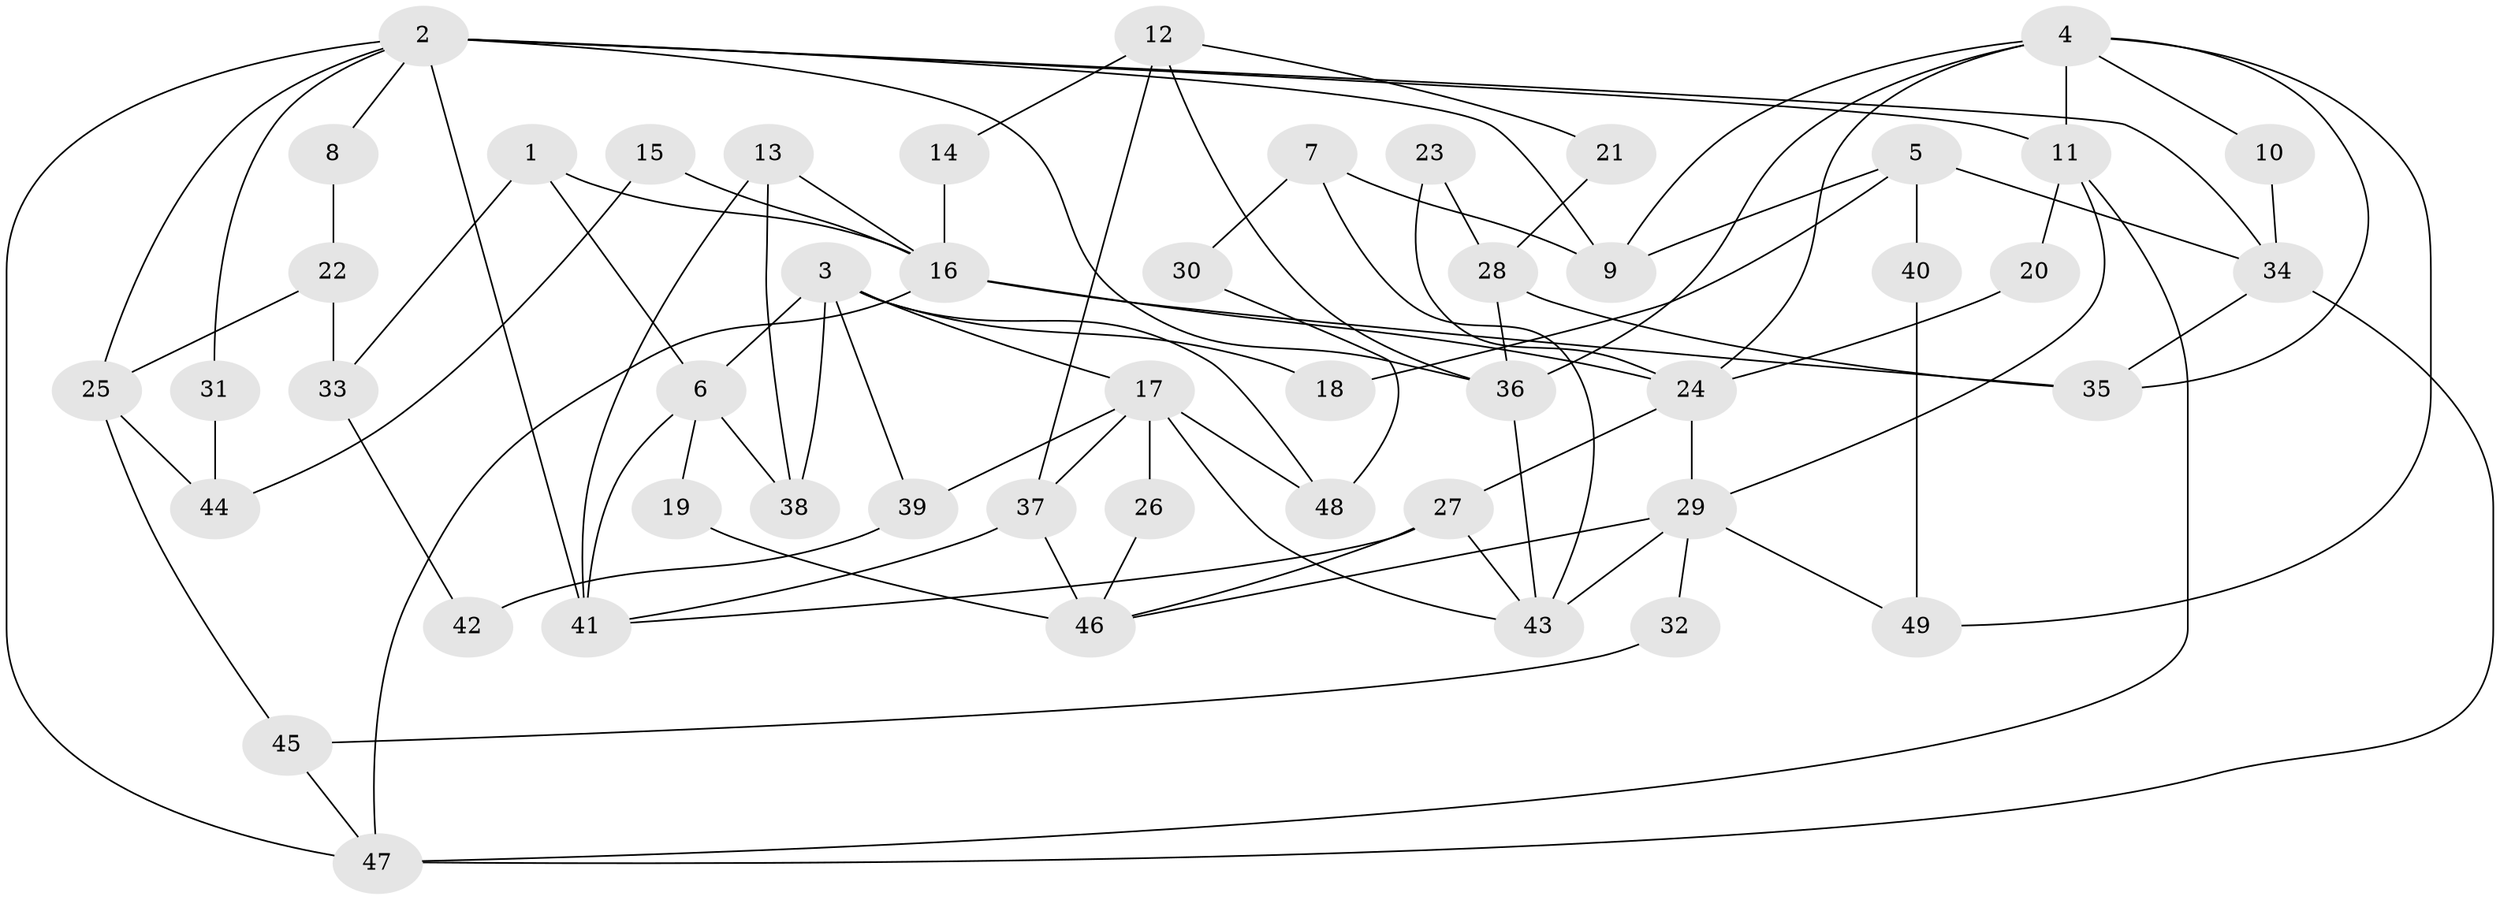 // original degree distribution, {8: 0.04081632653061224, 2: 0.25510204081632654, 5: 0.08163265306122448, 3: 0.2653061224489796, 1: 0.1836734693877551, 4: 0.15306122448979592, 6: 0.02040816326530612}
// Generated by graph-tools (version 1.1) at 2025/01/03/09/25 03:01:05]
// undirected, 49 vertices, 91 edges
graph export_dot {
graph [start="1"]
  node [color=gray90,style=filled];
  1;
  2;
  3;
  4;
  5;
  6;
  7;
  8;
  9;
  10;
  11;
  12;
  13;
  14;
  15;
  16;
  17;
  18;
  19;
  20;
  21;
  22;
  23;
  24;
  25;
  26;
  27;
  28;
  29;
  30;
  31;
  32;
  33;
  34;
  35;
  36;
  37;
  38;
  39;
  40;
  41;
  42;
  43;
  44;
  45;
  46;
  47;
  48;
  49;
  1 -- 6 [weight=1.0];
  1 -- 16 [weight=1.0];
  1 -- 33 [weight=1.0];
  2 -- 8 [weight=1.0];
  2 -- 9 [weight=1.0];
  2 -- 11 [weight=1.0];
  2 -- 25 [weight=1.0];
  2 -- 31 [weight=1.0];
  2 -- 34 [weight=1.0];
  2 -- 36 [weight=1.0];
  2 -- 41 [weight=2.0];
  2 -- 47 [weight=1.0];
  3 -- 6 [weight=1.0];
  3 -- 17 [weight=1.0];
  3 -- 18 [weight=1.0];
  3 -- 38 [weight=1.0];
  3 -- 39 [weight=1.0];
  3 -- 48 [weight=1.0];
  4 -- 9 [weight=1.0];
  4 -- 10 [weight=1.0];
  4 -- 11 [weight=1.0];
  4 -- 24 [weight=1.0];
  4 -- 35 [weight=1.0];
  4 -- 36 [weight=1.0];
  4 -- 49 [weight=1.0];
  5 -- 9 [weight=1.0];
  5 -- 18 [weight=1.0];
  5 -- 34 [weight=1.0];
  5 -- 40 [weight=1.0];
  6 -- 19 [weight=1.0];
  6 -- 38 [weight=1.0];
  6 -- 41 [weight=1.0];
  7 -- 9 [weight=1.0];
  7 -- 30 [weight=1.0];
  7 -- 43 [weight=1.0];
  8 -- 22 [weight=1.0];
  10 -- 34 [weight=1.0];
  11 -- 20 [weight=1.0];
  11 -- 29 [weight=1.0];
  11 -- 47 [weight=1.0];
  12 -- 14 [weight=1.0];
  12 -- 21 [weight=1.0];
  12 -- 36 [weight=1.0];
  12 -- 37 [weight=1.0];
  13 -- 16 [weight=1.0];
  13 -- 38 [weight=1.0];
  13 -- 41 [weight=1.0];
  14 -- 16 [weight=1.0];
  15 -- 16 [weight=1.0];
  15 -- 44 [weight=1.0];
  16 -- 24 [weight=1.0];
  16 -- 35 [weight=1.0];
  16 -- 47 [weight=1.0];
  17 -- 26 [weight=1.0];
  17 -- 37 [weight=1.0];
  17 -- 39 [weight=1.0];
  17 -- 43 [weight=1.0];
  17 -- 48 [weight=1.0];
  19 -- 46 [weight=1.0];
  20 -- 24 [weight=1.0];
  21 -- 28 [weight=1.0];
  22 -- 25 [weight=1.0];
  22 -- 33 [weight=2.0];
  23 -- 24 [weight=1.0];
  23 -- 28 [weight=1.0];
  24 -- 27 [weight=1.0];
  24 -- 29 [weight=1.0];
  25 -- 44 [weight=1.0];
  25 -- 45 [weight=1.0];
  26 -- 46 [weight=1.0];
  27 -- 41 [weight=1.0];
  27 -- 43 [weight=1.0];
  27 -- 46 [weight=1.0];
  28 -- 35 [weight=1.0];
  28 -- 36 [weight=1.0];
  29 -- 32 [weight=1.0];
  29 -- 43 [weight=1.0];
  29 -- 46 [weight=1.0];
  29 -- 49 [weight=1.0];
  30 -- 48 [weight=1.0];
  31 -- 44 [weight=1.0];
  32 -- 45 [weight=1.0];
  33 -- 42 [weight=1.0];
  34 -- 35 [weight=1.0];
  34 -- 47 [weight=1.0];
  36 -- 43 [weight=2.0];
  37 -- 41 [weight=1.0];
  37 -- 46 [weight=2.0];
  39 -- 42 [weight=1.0];
  40 -- 49 [weight=1.0];
  45 -- 47 [weight=1.0];
}
